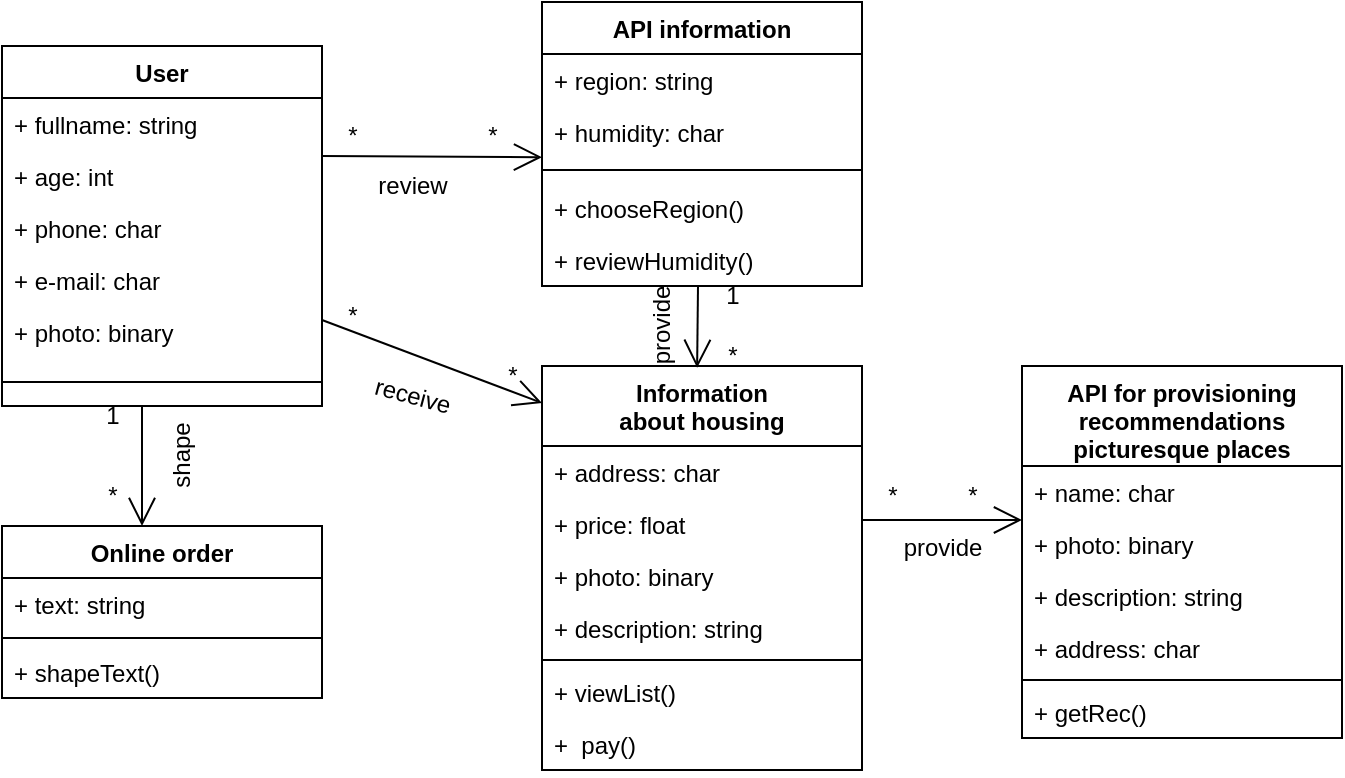 <mxfile version="20.4.0" type="github">
  <diagram id="mCyr1kptdM3YggUfpTlr" name="Page-1">
    <mxGraphModel dx="1038" dy="1647" grid="1" gridSize="10" guides="1" tooltips="1" connect="1" arrows="1" fold="1" page="1" pageScale="1" pageWidth="850" pageHeight="1100" math="0" shadow="0">
      <root>
        <mxCell id="0" />
        <mxCell id="1" parent="0" />
        <mxCell id="XM0vn5Q-3HStByiUW1TQ-1" value="User" style="swimlane;fontStyle=1;align=center;verticalAlign=top;childLayout=stackLayout;horizontal=1;startSize=26;horizontalStack=0;resizeParent=1;resizeParentMax=0;resizeLast=0;collapsible=1;marginBottom=0;" parent="1" vertex="1">
          <mxGeometry x="40" y="-320" width="160" height="180" as="geometry" />
        </mxCell>
        <mxCell id="XM0vn5Q-3HStByiUW1TQ-2" value="+ fullname: string" style="text;strokeColor=none;fillColor=none;align=left;verticalAlign=top;spacingLeft=4;spacingRight=4;overflow=hidden;rotatable=0;points=[[0,0.5],[1,0.5]];portConstraint=eastwest;" parent="XM0vn5Q-3HStByiUW1TQ-1" vertex="1">
          <mxGeometry y="26" width="160" height="26" as="geometry" />
        </mxCell>
        <mxCell id="XM0vn5Q-3HStByiUW1TQ-5" value="+ age: int" style="text;strokeColor=none;fillColor=none;align=left;verticalAlign=top;spacingLeft=4;spacingRight=4;overflow=hidden;rotatable=0;points=[[0,0.5],[1,0.5]];portConstraint=eastwest;" parent="XM0vn5Q-3HStByiUW1TQ-1" vertex="1">
          <mxGeometry y="52" width="160" height="26" as="geometry" />
        </mxCell>
        <mxCell id="XM0vn5Q-3HStByiUW1TQ-6" value="+ phone: char" style="text;strokeColor=none;fillColor=none;align=left;verticalAlign=top;spacingLeft=4;spacingRight=4;overflow=hidden;rotatable=0;points=[[0,0.5],[1,0.5]];portConstraint=eastwest;" parent="XM0vn5Q-3HStByiUW1TQ-1" vertex="1">
          <mxGeometry y="78" width="160" height="26" as="geometry" />
        </mxCell>
        <mxCell id="XM0vn5Q-3HStByiUW1TQ-7" value="+ e-mail: char" style="text;strokeColor=none;fillColor=none;align=left;verticalAlign=top;spacingLeft=4;spacingRight=4;overflow=hidden;rotatable=0;points=[[0,0.5],[1,0.5]];portConstraint=eastwest;" parent="XM0vn5Q-3HStByiUW1TQ-1" vertex="1">
          <mxGeometry y="104" width="160" height="26" as="geometry" />
        </mxCell>
        <mxCell id="XM0vn5Q-3HStByiUW1TQ-8" value="+ photo: binary" style="text;strokeColor=none;fillColor=none;align=left;verticalAlign=top;spacingLeft=4;spacingRight=4;overflow=hidden;rotatable=0;points=[[0,0.5],[1,0.5]];portConstraint=eastwest;" parent="XM0vn5Q-3HStByiUW1TQ-1" vertex="1">
          <mxGeometry y="130" width="160" height="26" as="geometry" />
        </mxCell>
        <mxCell id="XM0vn5Q-3HStByiUW1TQ-3" value="" style="line;strokeWidth=1;fillColor=none;align=left;verticalAlign=middle;spacingTop=-1;spacingLeft=3;spacingRight=3;rotatable=0;labelPosition=right;points=[];portConstraint=eastwest;strokeColor=inherit;" parent="XM0vn5Q-3HStByiUW1TQ-1" vertex="1">
          <mxGeometry y="156" width="160" height="24" as="geometry" />
        </mxCell>
        <mxCell id="XM0vn5Q-3HStByiUW1TQ-9" value="Online order" style="swimlane;fontStyle=1;align=center;verticalAlign=top;childLayout=stackLayout;horizontal=1;startSize=26;horizontalStack=0;resizeParent=1;resizeParentMax=0;resizeLast=0;collapsible=1;marginBottom=0;" parent="1" vertex="1">
          <mxGeometry x="40" y="-80" width="160" height="86" as="geometry" />
        </mxCell>
        <mxCell id="XM0vn5Q-3HStByiUW1TQ-10" value="+ text: string" style="text;strokeColor=none;fillColor=none;align=left;verticalAlign=top;spacingLeft=4;spacingRight=4;overflow=hidden;rotatable=0;points=[[0,0.5],[1,0.5]];portConstraint=eastwest;" parent="XM0vn5Q-3HStByiUW1TQ-9" vertex="1">
          <mxGeometry y="26" width="160" height="26" as="geometry" />
        </mxCell>
        <mxCell id="XM0vn5Q-3HStByiUW1TQ-15" value="" style="line;strokeWidth=1;fillColor=none;align=left;verticalAlign=middle;spacingTop=-1;spacingLeft=3;spacingRight=3;rotatable=0;labelPosition=right;points=[];portConstraint=eastwest;strokeColor=inherit;" parent="XM0vn5Q-3HStByiUW1TQ-9" vertex="1">
          <mxGeometry y="52" width="160" height="8" as="geometry" />
        </mxCell>
        <mxCell id="XM0vn5Q-3HStByiUW1TQ-16" value="+ shapeText()" style="text;strokeColor=none;fillColor=none;align=left;verticalAlign=top;spacingLeft=4;spacingRight=4;overflow=hidden;rotatable=0;points=[[0,0.5],[1,0.5]];portConstraint=eastwest;" parent="XM0vn5Q-3HStByiUW1TQ-9" vertex="1">
          <mxGeometry y="60" width="160" height="26" as="geometry" />
        </mxCell>
        <mxCell id="XM0vn5Q-3HStByiUW1TQ-17" value="" style="endArrow=none;html=1;startSize=12;startArrow=open;startFill=0;" parent="1" edge="1">
          <mxGeometry relative="1" as="geometry">
            <mxPoint x="110" y="-80" as="sourcePoint" />
            <mxPoint x="110" y="-140" as="targetPoint" />
            <Array as="points" />
          </mxGeometry>
        </mxCell>
        <mxCell id="XM0vn5Q-3HStByiUW1TQ-18" value="1" style="text;html=1;align=center;verticalAlign=middle;resizable=0;points=[];autosize=1;strokeColor=none;fillColor=none;" parent="1" vertex="1">
          <mxGeometry x="80" y="-150" width="30" height="30" as="geometry" />
        </mxCell>
        <mxCell id="XM0vn5Q-3HStByiUW1TQ-19" value="*" style="text;html=1;align=center;verticalAlign=middle;resizable=0;points=[];autosize=1;strokeColor=none;fillColor=none;" parent="1" vertex="1">
          <mxGeometry x="80" y="-110" width="30" height="30" as="geometry" />
        </mxCell>
        <mxCell id="XM0vn5Q-3HStByiUW1TQ-20" value="shape" style="text;html=1;align=center;verticalAlign=middle;resizable=0;points=[];autosize=1;strokeColor=none;fillColor=none;rotation=-90;" parent="1" vertex="1">
          <mxGeometry x="100" y="-130" width="60" height="30" as="geometry" />
        </mxCell>
        <mxCell id="XM0vn5Q-3HStByiUW1TQ-21" value="API information" style="swimlane;fontStyle=1;align=center;verticalAlign=top;childLayout=stackLayout;horizontal=1;startSize=26;horizontalStack=0;resizeParent=1;resizeParentMax=0;resizeLast=0;collapsible=1;marginBottom=0;" parent="1" vertex="1">
          <mxGeometry x="310" y="-342" width="160" height="142" as="geometry" />
        </mxCell>
        <mxCell id="XM0vn5Q-3HStByiUW1TQ-22" value="+ region: string" style="text;strokeColor=none;fillColor=none;align=left;verticalAlign=top;spacingLeft=4;spacingRight=4;overflow=hidden;rotatable=0;points=[[0,0.5],[1,0.5]];portConstraint=eastwest;" parent="XM0vn5Q-3HStByiUW1TQ-21" vertex="1">
          <mxGeometry y="26" width="160" height="26" as="geometry" />
        </mxCell>
        <mxCell id="XM0vn5Q-3HStByiUW1TQ-23" value="+ humidity: char" style="text;strokeColor=none;fillColor=none;align=left;verticalAlign=top;spacingLeft=4;spacingRight=4;overflow=hidden;rotatable=0;points=[[0,0.5],[1,0.5]];portConstraint=eastwest;" parent="XM0vn5Q-3HStByiUW1TQ-21" vertex="1">
          <mxGeometry y="52" width="160" height="26" as="geometry" />
        </mxCell>
        <mxCell id="XM0vn5Q-3HStByiUW1TQ-27" value="" style="line;strokeWidth=1;fillColor=none;align=left;verticalAlign=middle;spacingTop=-1;spacingLeft=3;spacingRight=3;rotatable=0;labelPosition=right;points=[];portConstraint=eastwest;strokeColor=inherit;" parent="XM0vn5Q-3HStByiUW1TQ-21" vertex="1">
          <mxGeometry y="78" width="160" height="12" as="geometry" />
        </mxCell>
        <mxCell id="XM0vn5Q-3HStByiUW1TQ-28" value="+ chooseRegion()" style="text;strokeColor=none;fillColor=none;align=left;verticalAlign=top;spacingLeft=4;spacingRight=4;overflow=hidden;rotatable=0;points=[[0,0.5],[1,0.5]];portConstraint=eastwest;" parent="XM0vn5Q-3HStByiUW1TQ-21" vertex="1">
          <mxGeometry y="90" width="160" height="26" as="geometry" />
        </mxCell>
        <mxCell id="L20_nd9fNayU5zQ-YEPp-1" value="+ reviewHumidity()" style="text;strokeColor=none;fillColor=none;align=left;verticalAlign=top;spacingLeft=4;spacingRight=4;overflow=hidden;rotatable=0;points=[[0,0.5],[1,0.5]];portConstraint=eastwest;" vertex="1" parent="XM0vn5Q-3HStByiUW1TQ-21">
          <mxGeometry y="116" width="160" height="26" as="geometry" />
        </mxCell>
        <mxCell id="XM0vn5Q-3HStByiUW1TQ-29" value="" style="endArrow=none;html=1;startSize=12;startArrow=open;startFill=0;exitX=0;exitY=-0.131;exitDx=0;exitDy=0;exitPerimeter=0;" parent="1" edge="1">
          <mxGeometry relative="1" as="geometry">
            <mxPoint x="310" y="-264.406" as="sourcePoint" />
            <mxPoint x="200" y="-265" as="targetPoint" />
            <Array as="points" />
          </mxGeometry>
        </mxCell>
        <mxCell id="XM0vn5Q-3HStByiUW1TQ-30" value="*" style="text;html=1;align=center;verticalAlign=middle;resizable=0;points=[];autosize=1;strokeColor=none;fillColor=none;" parent="1" vertex="1">
          <mxGeometry x="200" y="-290" width="30" height="30" as="geometry" />
        </mxCell>
        <mxCell id="XM0vn5Q-3HStByiUW1TQ-31" value="*" style="text;html=1;align=center;verticalAlign=middle;resizable=0;points=[];autosize=1;strokeColor=none;fillColor=none;" parent="1" vertex="1">
          <mxGeometry x="270" y="-290" width="30" height="30" as="geometry" />
        </mxCell>
        <mxCell id="XM0vn5Q-3HStByiUW1TQ-32" value="review" style="text;html=1;align=center;verticalAlign=middle;resizable=0;points=[];autosize=1;strokeColor=none;fillColor=none;" parent="1" vertex="1">
          <mxGeometry x="215" y="-265" width="60" height="30" as="geometry" />
        </mxCell>
        <mxCell id="XM0vn5Q-3HStByiUW1TQ-33" value="Information&#xa;about housing" style="swimlane;fontStyle=1;align=center;verticalAlign=top;childLayout=stackLayout;horizontal=1;startSize=40;horizontalStack=0;resizeParent=1;resizeParentMax=0;resizeLast=0;collapsible=1;marginBottom=0;" parent="1" vertex="1">
          <mxGeometry x="310" y="-160" width="160" height="202" as="geometry" />
        </mxCell>
        <mxCell id="XM0vn5Q-3HStByiUW1TQ-34" value="+ address: char" style="text;strokeColor=none;fillColor=none;align=left;verticalAlign=top;spacingLeft=4;spacingRight=4;overflow=hidden;rotatable=0;points=[[0,0.5],[1,0.5]];portConstraint=eastwest;" parent="XM0vn5Q-3HStByiUW1TQ-33" vertex="1">
          <mxGeometry y="40" width="160" height="26" as="geometry" />
        </mxCell>
        <mxCell id="XM0vn5Q-3HStByiUW1TQ-35" value="+ price: float" style="text;strokeColor=none;fillColor=none;align=left;verticalAlign=top;spacingLeft=4;spacingRight=4;overflow=hidden;rotatable=0;points=[[0,0.5],[1,0.5]];portConstraint=eastwest;" parent="XM0vn5Q-3HStByiUW1TQ-33" vertex="1">
          <mxGeometry y="66" width="160" height="26" as="geometry" />
        </mxCell>
        <mxCell id="XM0vn5Q-3HStByiUW1TQ-36" value="+ photo: binary" style="text;strokeColor=none;fillColor=none;align=left;verticalAlign=top;spacingLeft=4;spacingRight=4;overflow=hidden;rotatable=0;points=[[0,0.5],[1,0.5]];portConstraint=eastwest;" parent="XM0vn5Q-3HStByiUW1TQ-33" vertex="1">
          <mxGeometry y="92" width="160" height="26" as="geometry" />
        </mxCell>
        <mxCell id="XM0vn5Q-3HStByiUW1TQ-37" value="+ description: string" style="text;strokeColor=none;fillColor=none;align=left;verticalAlign=top;spacingLeft=4;spacingRight=4;overflow=hidden;rotatable=0;points=[[0,0.5],[1,0.5]];portConstraint=eastwest;" parent="XM0vn5Q-3HStByiUW1TQ-33" vertex="1">
          <mxGeometry y="118" width="160" height="26" as="geometry" />
        </mxCell>
        <mxCell id="XM0vn5Q-3HStByiUW1TQ-39" value="" style="line;strokeWidth=1;fillColor=none;align=left;verticalAlign=middle;spacingTop=-1;spacingLeft=3;spacingRight=3;rotatable=0;labelPosition=right;points=[];portConstraint=eastwest;strokeColor=inherit;" parent="XM0vn5Q-3HStByiUW1TQ-33" vertex="1">
          <mxGeometry y="144" width="160" height="6" as="geometry" />
        </mxCell>
        <mxCell id="XM0vn5Q-3HStByiUW1TQ-61" value="+ viewList()" style="text;strokeColor=none;fillColor=none;align=left;verticalAlign=top;spacingLeft=4;spacingRight=4;overflow=hidden;rotatable=0;points=[[0,0.5],[1,0.5]];portConstraint=eastwest;" parent="XM0vn5Q-3HStByiUW1TQ-33" vertex="1">
          <mxGeometry y="150" width="160" height="26" as="geometry" />
        </mxCell>
        <mxCell id="L20_nd9fNayU5zQ-YEPp-2" value="+  pay()" style="text;strokeColor=none;fillColor=none;align=left;verticalAlign=top;spacingLeft=4;spacingRight=4;overflow=hidden;rotatable=0;points=[[0,0.5],[1,0.5]];portConstraint=eastwest;" vertex="1" parent="XM0vn5Q-3HStByiUW1TQ-33">
          <mxGeometry y="176" width="160" height="26" as="geometry" />
        </mxCell>
        <mxCell id="XM0vn5Q-3HStByiUW1TQ-41" value="" style="endArrow=none;html=1;startSize=12;startArrow=open;startFill=0;exitX=0.554;exitY=0.006;exitDx=0;exitDy=0;exitPerimeter=0;" parent="1" edge="1">
          <mxGeometry relative="1" as="geometry">
            <mxPoint x="387.56" y="-159.076" as="sourcePoint" />
            <mxPoint x="388" y="-200" as="targetPoint" />
            <Array as="points" />
          </mxGeometry>
        </mxCell>
        <mxCell id="XM0vn5Q-3HStByiUW1TQ-42" value="*" style="text;html=1;align=center;verticalAlign=middle;resizable=0;points=[];autosize=1;strokeColor=none;fillColor=none;" parent="1" vertex="1">
          <mxGeometry x="390" y="-180" width="30" height="30" as="geometry" />
        </mxCell>
        <mxCell id="XM0vn5Q-3HStByiUW1TQ-43" value="1" style="text;html=1;align=center;verticalAlign=middle;resizable=0;points=[];autosize=1;strokeColor=none;fillColor=none;" parent="1" vertex="1">
          <mxGeometry x="390" y="-210" width="30" height="30" as="geometry" />
        </mxCell>
        <mxCell id="XM0vn5Q-3HStByiUW1TQ-44" value="provide" style="text;html=1;align=center;verticalAlign=middle;resizable=0;points=[];autosize=1;strokeColor=none;fillColor=none;rotation=-90;" parent="1" vertex="1">
          <mxGeometry x="340" y="-195" width="60" height="30" as="geometry" />
        </mxCell>
        <mxCell id="XM0vn5Q-3HStByiUW1TQ-45" value="" style="endArrow=none;html=1;startSize=12;startArrow=open;startFill=0;entryX=1;entryY=0.5;entryDx=0;entryDy=0;exitX=0;exitY=0.25;exitDx=0;exitDy=0;" parent="1" edge="1">
          <mxGeometry relative="1" as="geometry">
            <mxPoint x="310" y="-141.5" as="sourcePoint" />
            <mxPoint x="200" y="-183" as="targetPoint" />
            <Array as="points" />
          </mxGeometry>
        </mxCell>
        <mxCell id="XM0vn5Q-3HStByiUW1TQ-46" value="*" style="text;html=1;align=center;verticalAlign=middle;resizable=0;points=[];autosize=1;strokeColor=none;fillColor=none;" parent="1" vertex="1">
          <mxGeometry x="200" y="-200" width="30" height="30" as="geometry" />
        </mxCell>
        <mxCell id="XM0vn5Q-3HStByiUW1TQ-47" value="*" style="text;html=1;align=center;verticalAlign=middle;resizable=0;points=[];autosize=1;strokeColor=none;fillColor=none;" parent="1" vertex="1">
          <mxGeometry x="280" y="-170" width="30" height="30" as="geometry" />
        </mxCell>
        <mxCell id="XM0vn5Q-3HStByiUW1TQ-48" value="receive" style="text;html=1;align=center;verticalAlign=middle;resizable=0;points=[];autosize=1;strokeColor=none;fillColor=none;rotation=15;" parent="1" vertex="1">
          <mxGeometry x="215" y="-160" width="60" height="30" as="geometry" />
        </mxCell>
        <mxCell id="XM0vn5Q-3HStByiUW1TQ-49" value="API for provisioning&#xa;recommendations&#xa;picturesque places" style="swimlane;fontStyle=1;align=center;verticalAlign=top;childLayout=stackLayout;horizontal=1;startSize=50;horizontalStack=0;resizeParent=1;resizeParentMax=0;resizeLast=0;collapsible=1;marginBottom=0;" parent="1" vertex="1">
          <mxGeometry x="550" y="-160" width="160" height="186" as="geometry" />
        </mxCell>
        <mxCell id="XM0vn5Q-3HStByiUW1TQ-50" value="+ name: char" style="text;strokeColor=none;fillColor=none;align=left;verticalAlign=top;spacingLeft=4;spacingRight=4;overflow=hidden;rotatable=0;points=[[0,0.5],[1,0.5]];portConstraint=eastwest;" parent="XM0vn5Q-3HStByiUW1TQ-49" vertex="1">
          <mxGeometry y="50" width="160" height="26" as="geometry" />
        </mxCell>
        <mxCell id="XM0vn5Q-3HStByiUW1TQ-52" value="+ photo: binary" style="text;strokeColor=none;fillColor=none;align=left;verticalAlign=top;spacingLeft=4;spacingRight=4;overflow=hidden;rotatable=0;points=[[0,0.5],[1,0.5]];portConstraint=eastwest;" parent="XM0vn5Q-3HStByiUW1TQ-49" vertex="1">
          <mxGeometry y="76" width="160" height="26" as="geometry" />
        </mxCell>
        <mxCell id="XM0vn5Q-3HStByiUW1TQ-53" value="+ description: string" style="text;strokeColor=none;fillColor=none;align=left;verticalAlign=top;spacingLeft=4;spacingRight=4;overflow=hidden;rotatable=0;points=[[0,0.5],[1,0.5]];portConstraint=eastwest;" parent="XM0vn5Q-3HStByiUW1TQ-49" vertex="1">
          <mxGeometry y="102" width="160" height="26" as="geometry" />
        </mxCell>
        <mxCell id="XM0vn5Q-3HStByiUW1TQ-60" value="+ address: char" style="text;strokeColor=none;fillColor=none;align=left;verticalAlign=top;spacingLeft=4;spacingRight=4;overflow=hidden;rotatable=0;points=[[0,0.5],[1,0.5]];portConstraint=eastwest;" parent="XM0vn5Q-3HStByiUW1TQ-49" vertex="1">
          <mxGeometry y="128" width="160" height="26" as="geometry" />
        </mxCell>
        <mxCell id="XM0vn5Q-3HStByiUW1TQ-54" value="" style="line;strokeWidth=1;fillColor=none;align=left;verticalAlign=middle;spacingTop=-1;spacingLeft=3;spacingRight=3;rotatable=0;labelPosition=right;points=[];portConstraint=eastwest;strokeColor=inherit;" parent="XM0vn5Q-3HStByiUW1TQ-49" vertex="1">
          <mxGeometry y="154" width="160" height="6" as="geometry" />
        </mxCell>
        <mxCell id="XM0vn5Q-3HStByiUW1TQ-62" value="+ getRec()" style="text;strokeColor=none;fillColor=none;align=left;verticalAlign=top;spacingLeft=4;spacingRight=4;overflow=hidden;rotatable=0;points=[[0,0.5],[1,0.5]];portConstraint=eastwest;" parent="XM0vn5Q-3HStByiUW1TQ-49" vertex="1">
          <mxGeometry y="160" width="160" height="26" as="geometry" />
        </mxCell>
        <mxCell id="XM0vn5Q-3HStByiUW1TQ-56" value="" style="endArrow=none;html=1;startSize=12;startArrow=open;startFill=0;entryX=1;entryY=0.5;entryDx=0;entryDy=0;exitX=0;exitY=0.5;exitDx=0;exitDy=0;" parent="1" edge="1">
          <mxGeometry relative="1" as="geometry">
            <mxPoint x="550" y="-83" as="sourcePoint" />
            <mxPoint x="470" y="-83" as="targetPoint" />
            <Array as="points" />
          </mxGeometry>
        </mxCell>
        <mxCell id="XM0vn5Q-3HStByiUW1TQ-57" value="*" style="text;html=1;align=center;verticalAlign=middle;resizable=0;points=[];autosize=1;strokeColor=none;fillColor=none;" parent="1" vertex="1">
          <mxGeometry x="470" y="-110" width="30" height="30" as="geometry" />
        </mxCell>
        <mxCell id="XM0vn5Q-3HStByiUW1TQ-58" value="*" style="text;html=1;align=center;verticalAlign=middle;resizable=0;points=[];autosize=1;strokeColor=none;fillColor=none;" parent="1" vertex="1">
          <mxGeometry x="510" y="-110" width="30" height="30" as="geometry" />
        </mxCell>
        <mxCell id="XM0vn5Q-3HStByiUW1TQ-59" value="provide" style="text;html=1;align=center;verticalAlign=middle;resizable=0;points=[];autosize=1;strokeColor=none;fillColor=none;" parent="1" vertex="1">
          <mxGeometry x="480" y="-84" width="60" height="30" as="geometry" />
        </mxCell>
      </root>
    </mxGraphModel>
  </diagram>
</mxfile>
